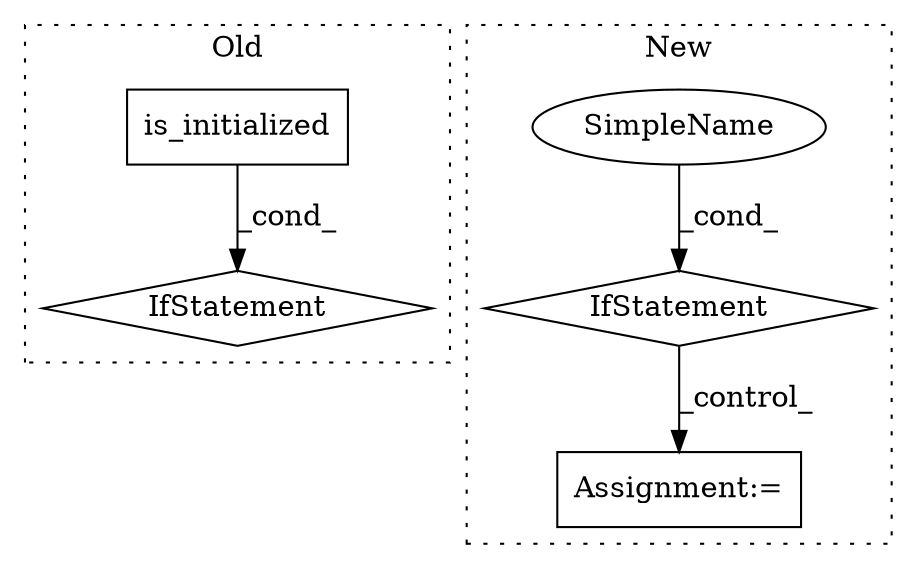 digraph G {
subgraph cluster0 {
1 [label="is_initialized" a="32" s="8387" l="16" shape="box"];
3 [label="IfStatement" a="25" s="8491,8511" l="4,2" shape="diamond"];
label = "Old";
style="dotted";
}
subgraph cluster1 {
2 [label="IfStatement" a="25" s="8538,8586" l="10,2" shape="diamond"];
4 [label="Assignment:=" a="7" s="8888" l="1" shape="box"];
5 [label="SimpleName" a="42" s="" l="" shape="ellipse"];
label = "New";
style="dotted";
}
1 -> 3 [label="_cond_"];
2 -> 4 [label="_control_"];
5 -> 2 [label="_cond_"];
}